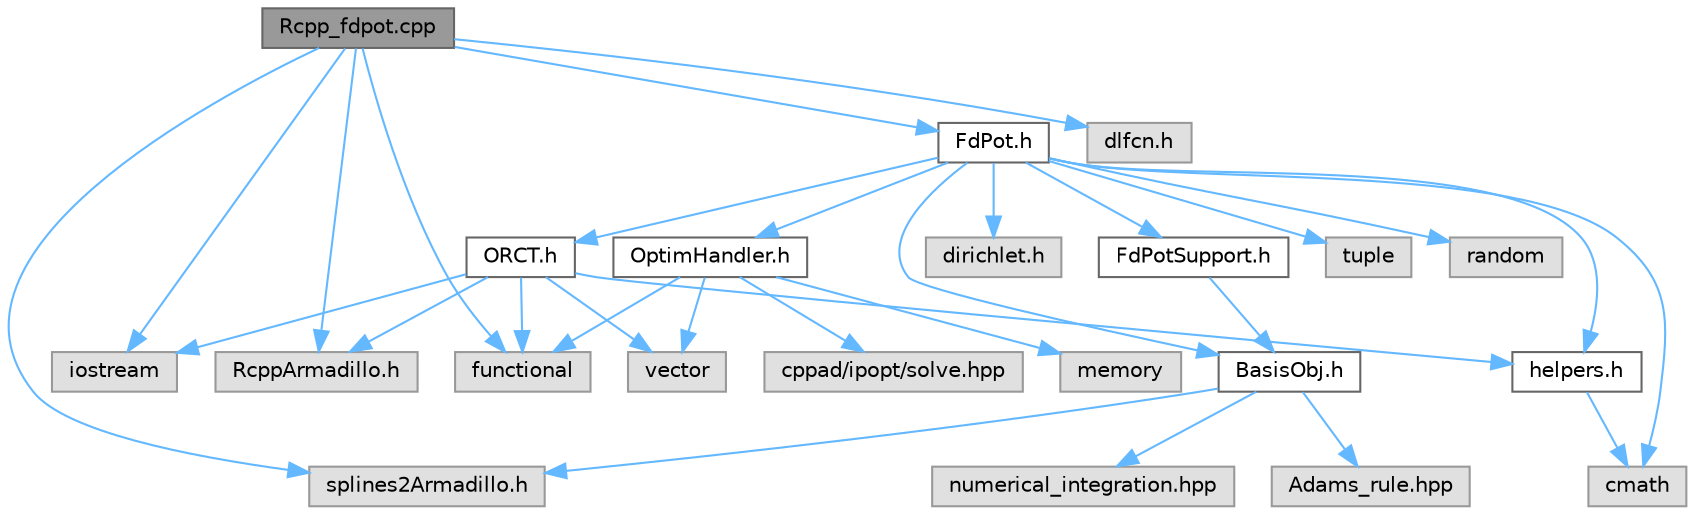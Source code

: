 digraph "Rcpp_fdpot.cpp"
{
 // LATEX_PDF_SIZE
  bgcolor="transparent";
  edge [fontname=Helvetica,fontsize=10,labelfontname=Helvetica,labelfontsize=10];
  node [fontname=Helvetica,fontsize=10,shape=box,height=0.2,width=0.4];
  Node1 [label="Rcpp_fdpot.cpp",height=0.2,width=0.4,color="gray40", fillcolor="grey60", style="filled", fontcolor="black",tooltip=" "];
  Node1 -> Node2 [color="steelblue1",style="solid"];
  Node2 [label="iostream",height=0.2,width=0.4,color="grey60", fillcolor="#E0E0E0", style="filled",tooltip=" "];
  Node1 -> Node3 [color="steelblue1",style="solid"];
  Node3 [label="RcppArmadillo.h",height=0.2,width=0.4,color="grey60", fillcolor="#E0E0E0", style="filled",tooltip=" "];
  Node1 -> Node4 [color="steelblue1",style="solid"];
  Node4 [label="splines2Armadillo.h",height=0.2,width=0.4,color="grey60", fillcolor="#E0E0E0", style="filled",tooltip=" "];
  Node1 -> Node5 [color="steelblue1",style="solid"];
  Node5 [label="FdPot.h",height=0.2,width=0.4,color="grey40", fillcolor="white", style="filled",URL="$_fd_pot_8h.html",tooltip=" "];
  Node5 -> Node6 [color="steelblue1",style="solid"];
  Node6 [label="cmath",height=0.2,width=0.4,color="grey60", fillcolor="#E0E0E0", style="filled",tooltip=" "];
  Node5 -> Node7 [color="steelblue1",style="solid"];
  Node7 [label="tuple",height=0.2,width=0.4,color="grey60", fillcolor="#E0E0E0", style="filled",tooltip=" "];
  Node5 -> Node8 [color="steelblue1",style="solid"];
  Node8 [label="random",height=0.2,width=0.4,color="grey60", fillcolor="#E0E0E0", style="filled",tooltip=" "];
  Node5 -> Node9 [color="steelblue1",style="solid"];
  Node9 [label="BasisObj.h",height=0.2,width=0.4,color="grey40", fillcolor="white", style="filled",URL="$_basis_obj_8h.html",tooltip=" "];
  Node9 -> Node4 [color="steelblue1",style="solid"];
  Node9 -> Node10 [color="steelblue1",style="solid"];
  Node10 [label="numerical_integration.hpp",height=0.2,width=0.4,color="grey60", fillcolor="#E0E0E0", style="filled",tooltip=" "];
  Node9 -> Node11 [color="steelblue1",style="solid"];
  Node11 [label="Adams_rule.hpp",height=0.2,width=0.4,color="grey60", fillcolor="#E0E0E0", style="filled",tooltip=" "];
  Node5 -> Node12 [color="steelblue1",style="solid"];
  Node12 [label="OptimHandler.h",height=0.2,width=0.4,color="grey40", fillcolor="white", style="filled",URL="$_optim_handler_8h.html",tooltip=" "];
  Node12 -> Node13 [color="steelblue1",style="solid"];
  Node13 [label="cppad/ipopt/solve.hpp",height=0.2,width=0.4,color="grey60", fillcolor="#E0E0E0", style="filled",tooltip=" "];
  Node12 -> Node14 [color="steelblue1",style="solid"];
  Node14 [label="functional",height=0.2,width=0.4,color="grey60", fillcolor="#E0E0E0", style="filled",tooltip=" "];
  Node12 -> Node15 [color="steelblue1",style="solid"];
  Node15 [label="memory",height=0.2,width=0.4,color="grey60", fillcolor="#E0E0E0", style="filled",tooltip=" "];
  Node12 -> Node16 [color="steelblue1",style="solid"];
  Node16 [label="vector",height=0.2,width=0.4,color="grey60", fillcolor="#E0E0E0", style="filled",tooltip=" "];
  Node5 -> Node17 [color="steelblue1",style="solid"];
  Node17 [label="ORCT.h",height=0.2,width=0.4,color="grey40", fillcolor="white", style="filled",URL="$_o_r_c_t_8h.html",tooltip=" "];
  Node17 -> Node18 [color="steelblue1",style="solid"];
  Node18 [label="helpers.h",height=0.2,width=0.4,color="grey40", fillcolor="white", style="filled",URL="$helpers_8h.html",tooltip=" "];
  Node18 -> Node6 [color="steelblue1",style="solid"];
  Node17 -> Node14 [color="steelblue1",style="solid"];
  Node17 -> Node2 [color="steelblue1",style="solid"];
  Node17 -> Node16 [color="steelblue1",style="solid"];
  Node17 -> Node3 [color="steelblue1",style="solid"];
  Node5 -> Node18 [color="steelblue1",style="solid"];
  Node5 -> Node19 [color="steelblue1",style="solid"];
  Node19 [label="FdPotSupport.h",height=0.2,width=0.4,color="grey40", fillcolor="white", style="filled",URL="$_fd_pot_support_8h.html",tooltip=" "];
  Node19 -> Node9 [color="steelblue1",style="solid"];
  Node5 -> Node20 [color="steelblue1",style="solid"];
  Node20 [label="dirichlet.h",height=0.2,width=0.4,color="grey60", fillcolor="#E0E0E0", style="filled",tooltip=" "];
  Node1 -> Node14 [color="steelblue1",style="solid"];
  Node1 -> Node21 [color="steelblue1",style="solid"];
  Node21 [label="dlfcn.h",height=0.2,width=0.4,color="grey60", fillcolor="#E0E0E0", style="filled",tooltip=" "];
}
